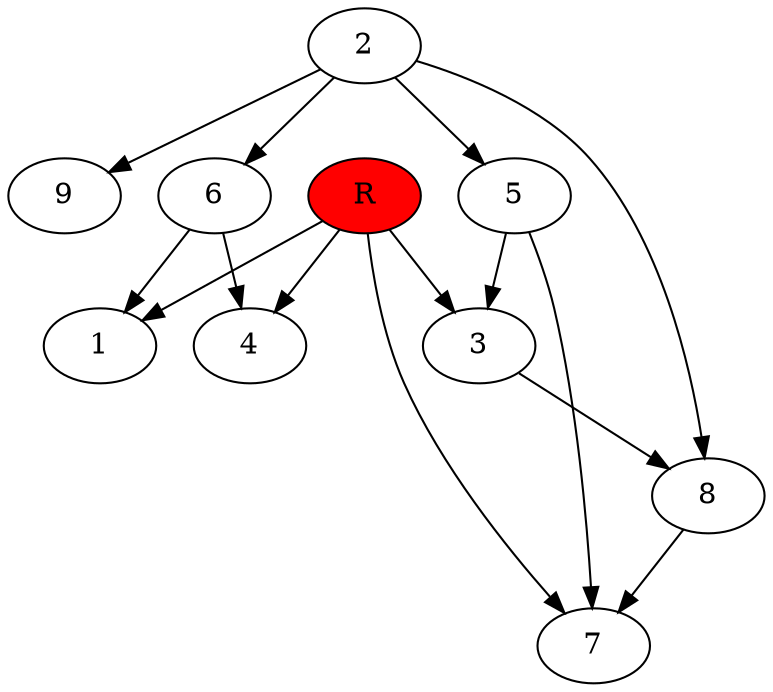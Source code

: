 digraph prb22502 {
	1
	2
	3
	4
	5
	6
	7
	8
	R [fillcolor="#ff0000" style=filled]
	2 -> 5
	2 -> 6
	2 -> 8
	2 -> 9
	3 -> 8
	5 -> 3
	5 -> 7
	6 -> 1
	6 -> 4
	8 -> 7
	R -> 1
	R -> 3
	R -> 4
	R -> 7
}
